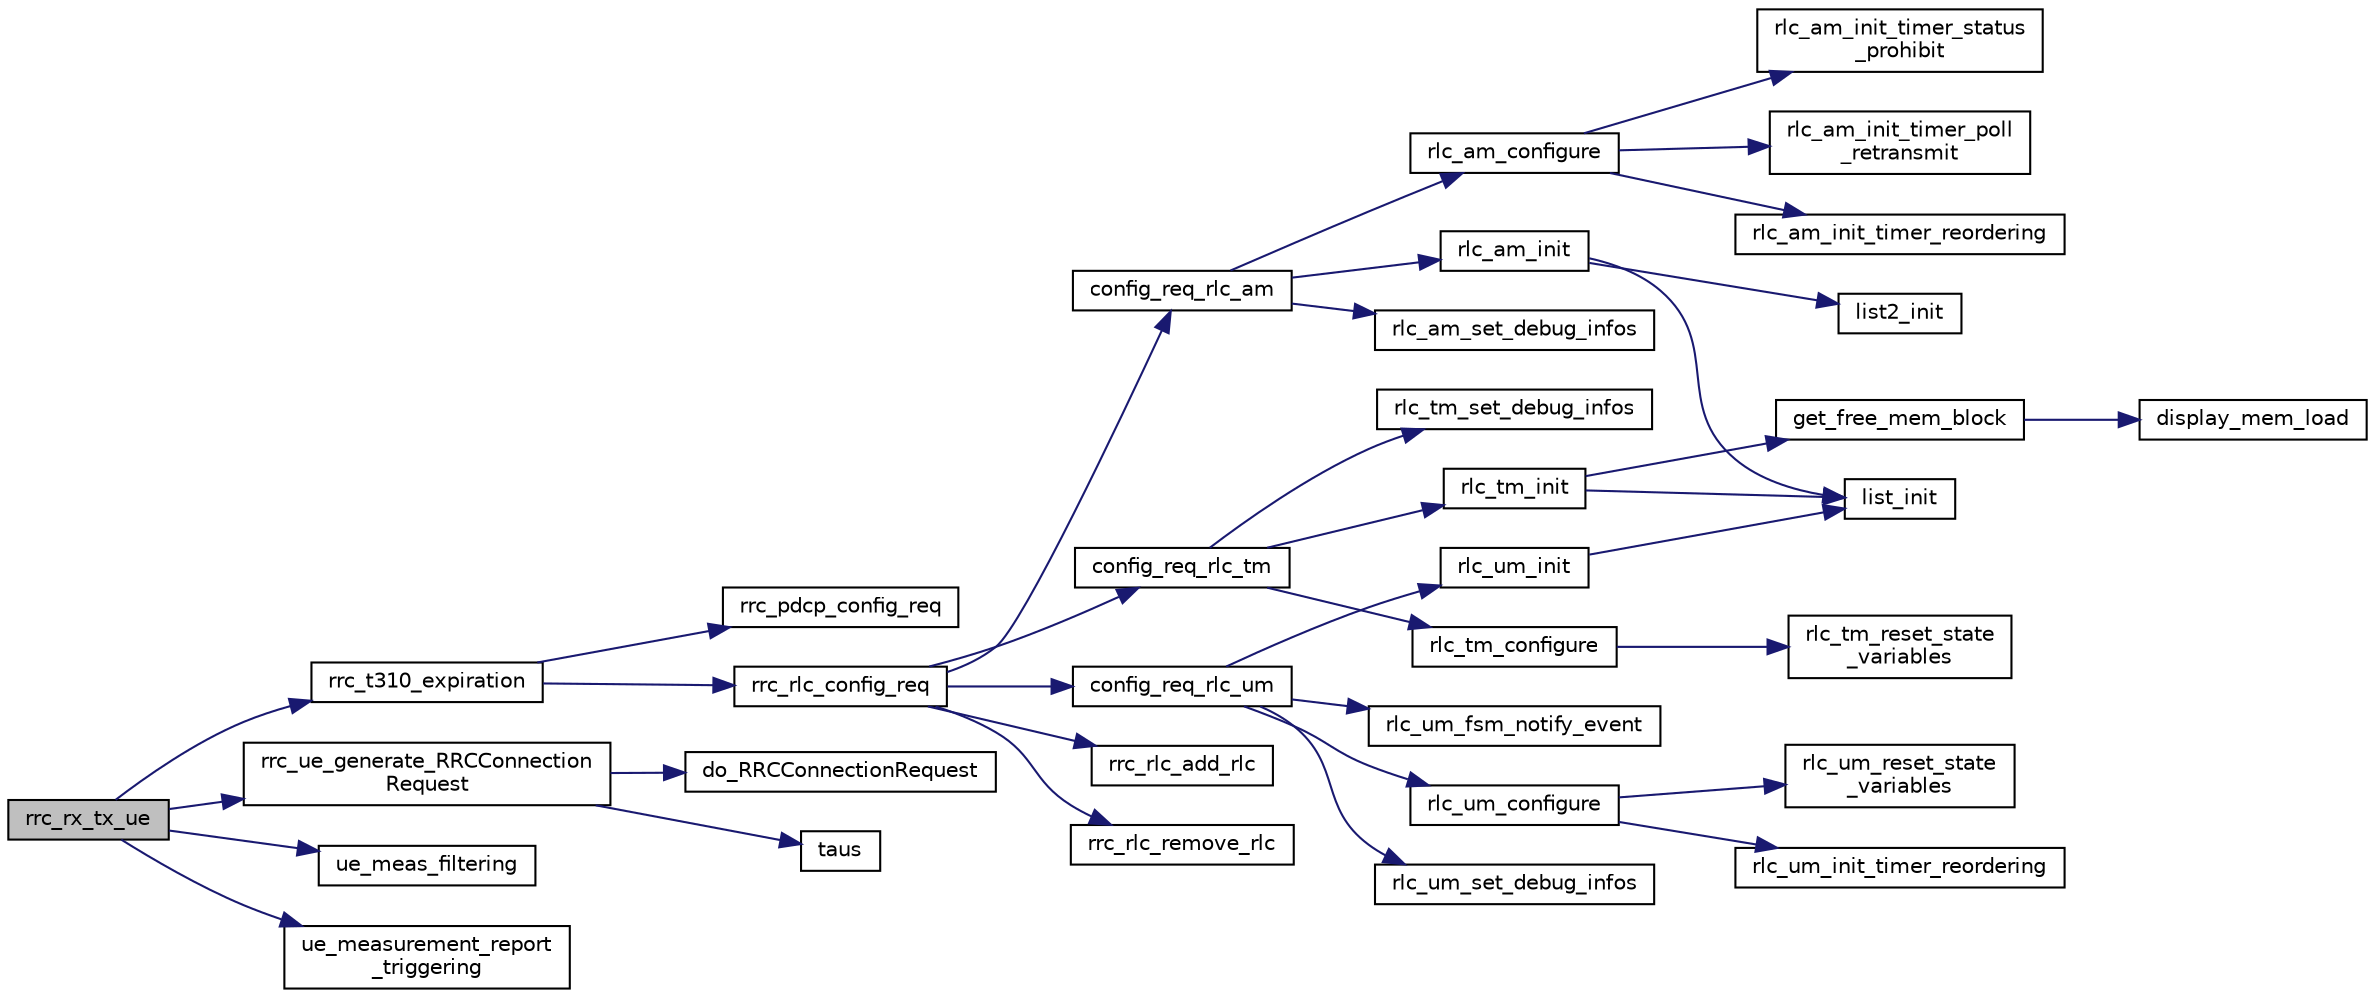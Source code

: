 digraph "rrc_rx_tx_ue"
{
 // LATEX_PDF_SIZE
  edge [fontname="Helvetica",fontsize="10",labelfontname="Helvetica",labelfontsize="10"];
  node [fontname="Helvetica",fontsize="10",shape=record];
  rankdir="LR";
  Node1 [label="rrc_rx_tx_ue",height=0.2,width=0.4,color="black", fillcolor="grey75", style="filled", fontcolor="black",tooltip="Function to update timers every subframe. For UE it updates T300,T304 and T310."];
  Node1 -> Node2 [color="midnightblue",fontsize="10",style="solid",fontname="Helvetica"];
  Node2 [label="rrc_t310_expiration",height=0.2,width=0.4,color="black", fillcolor="white", style="filled",URL="$rrc__UE_8c.html#a9ecc75d588812916b83162b643543c61",tooltip=" "];
  Node2 -> Node3 [color="midnightblue",fontsize="10",style="solid",fontname="Helvetica"];
  Node3 [label="rrc_pdcp_config_req",height=0.2,width=0.4,color="black", fillcolor="white", style="filled",URL="$group____pdcp.html#gad2564760b77425466b32c48b31a55657",tooltip=" "];
  Node2 -> Node4 [color="midnightblue",fontsize="10",style="solid",fontname="Helvetica"];
  Node4 [label="rrc_rlc_config_req",height=0.2,width=0.4,color="black", fillcolor="white", style="filled",URL="$group__em.html#ga2f494a81a809addcf8dd3fd74998fd62",tooltip="Function for RRC to configure a Radio Bearer."];
  Node4 -> Node5 [color="midnightblue",fontsize="10",style="solid",fontname="Helvetica"];
  Node5 [label="config_req_rlc_am",height=0.2,width=0.4,color="black", fillcolor="white", style="filled",URL="$group__em.html#gac39c7730fe681090aea4ba28f6e4431c",tooltip=" "];
  Node5 -> Node6 [color="midnightblue",fontsize="10",style="solid",fontname="Helvetica"];
  Node6 [label="rlc_am_configure",height=0.2,width=0.4,color="black", fillcolor="white", style="filled",URL="$group__em.html#gaf3b2cd84a936c90b896acba714d37f76",tooltip="Set RLC AM protocol parameters."];
  Node6 -> Node7 [color="midnightblue",fontsize="10",style="solid",fontname="Helvetica"];
  Node7 [label="rlc_am_init_timer_poll\l_retransmit",height=0.2,width=0.4,color="black", fillcolor="white", style="filled",URL="$group__em.html#gac07157a49820c01e5c4ed978d4655921",tooltip="Initialize the timer Poll-retransmit with RLC AM time-out config parameter."];
  Node6 -> Node8 [color="midnightblue",fontsize="10",style="solid",fontname="Helvetica"];
  Node8 [label="rlc_am_init_timer_reordering",height=0.2,width=0.4,color="black", fillcolor="white", style="filled",URL="$group__em.html#gad51249713b656cd4ff24741477a28695",tooltip="Initialize the timer reordering with RLC AM time-out config parameter."];
  Node6 -> Node9 [color="midnightblue",fontsize="10",style="solid",fontname="Helvetica"];
  Node9 [label="rlc_am_init_timer_status\l_prohibit",height=0.2,width=0.4,color="black", fillcolor="white", style="filled",URL="$group__em.html#gac16129a33196b1d10441cdc26f90a458",tooltip="Initialize the timer status-prohibit with RLC AM time-out config parameter."];
  Node5 -> Node10 [color="midnightblue",fontsize="10",style="solid",fontname="Helvetica"];
  Node10 [label="rlc_am_init",height=0.2,width=0.4,color="black", fillcolor="white", style="filled",URL="$group__em.html#ga5d6bf9b1b85f9335929bda3867cde24c",tooltip="Initialize the RLC AM protocol instance, reset variables, allocate buffers, lists,..."];
  Node10 -> Node11 [color="midnightblue",fontsize="10",style="solid",fontname="Helvetica"];
  Node11 [label="list2_init",height=0.2,width=0.4,color="black", fillcolor="white", style="filled",URL="$list_8h.html#a2541783413dfb9abad3e67c9e425b99b",tooltip=" "];
  Node10 -> Node12 [color="midnightblue",fontsize="10",style="solid",fontname="Helvetica"];
  Node12 [label="list_init",height=0.2,width=0.4,color="black", fillcolor="white", style="filled",URL="$list_8c.html#a896782f4f794d085242b80e09bbc91dd",tooltip=" "];
  Node5 -> Node13 [color="midnightblue",fontsize="10",style="solid",fontname="Helvetica"];
  Node13 [label="rlc_am_set_debug_infos",height=0.2,width=0.4,color="black", fillcolor="white", style="filled",URL="$group__em.html#ga7af095809b3110182b4beebe5c865a6e",tooltip=" "];
  Node4 -> Node14 [color="midnightblue",fontsize="10",style="solid",fontname="Helvetica"];
  Node14 [label="config_req_rlc_tm",height=0.2,width=0.4,color="black", fillcolor="white", style="filled",URL="$group__em.html#gad3eefb3e30ad80e455bae2057ac222a2",tooltip=" "];
  Node14 -> Node15 [color="midnightblue",fontsize="10",style="solid",fontname="Helvetica"];
  Node15 [label="rlc_tm_configure",height=0.2,width=0.4,color="black", fillcolor="white", style="filled",URL="$group__em.html#ga6549984f8a95798b30b05bdb89c2287d",tooltip="Configure RLC TM protocol parameters."];
  Node15 -> Node16 [color="midnightblue",fontsize="10",style="solid",fontname="Helvetica"];
  Node16 [label="rlc_tm_reset_state\l_variables",height=0.2,width=0.4,color="black", fillcolor="white", style="filled",URL="$rlc__tm__init_8c.html#a6ccb4967a5e5fb611530d7161fa2b8f7",tooltip=" "];
  Node14 -> Node17 [color="midnightblue",fontsize="10",style="solid",fontname="Helvetica"];
  Node17 [label="rlc_tm_init",height=0.2,width=0.4,color="black", fillcolor="white", style="filled",URL="$group__em.html#ga352e09f8ba5d06b185f329ead794f547",tooltip="Initialize a RLC TM protocol instance, initialize all variables, lists, allocate buffers for making t..."];
  Node17 -> Node18 [color="midnightblue",fontsize="10",style="solid",fontname="Helvetica"];
  Node18 [label="get_free_mem_block",height=0.2,width=0.4,color="black", fillcolor="white", style="filled",URL="$mem__block_8c.html#aa6649c5f31ce28f70a1a7352eb41de46",tooltip=" "];
  Node18 -> Node19 [color="midnightblue",fontsize="10",style="solid",fontname="Helvetica"];
  Node19 [label="display_mem_load",height=0.2,width=0.4,color="black", fillcolor="white", style="filled",URL="$mem__block_8c.html#aad2e600dac4df19ae63b1efe29405f59",tooltip=" "];
  Node17 -> Node12 [color="midnightblue",fontsize="10",style="solid",fontname="Helvetica"];
  Node14 -> Node20 [color="midnightblue",fontsize="10",style="solid",fontname="Helvetica"];
  Node20 [label="rlc_tm_set_debug_infos",height=0.2,width=0.4,color="black", fillcolor="white", style="filled",URL="$group__em.html#gaabcec755feb3f6cc9785012785102348",tooltip=" "];
  Node4 -> Node21 [color="midnightblue",fontsize="10",style="solid",fontname="Helvetica"];
  Node21 [label="config_req_rlc_um",height=0.2,width=0.4,color="black", fillcolor="white", style="filled",URL="$group__em.html#ga6f506d55f4814fec4b085f72ede99565",tooltip=" "];
  Node21 -> Node22 [color="midnightblue",fontsize="10",style="solid",fontname="Helvetica"];
  Node22 [label="rlc_um_configure",height=0.2,width=0.4,color="black", fillcolor="white", style="filled",URL="$group__em.html#ga600588620219751cec5679ba0e3127cd",tooltip="Configure RLC UM protocol parameters."];
  Node22 -> Node23 [color="midnightblue",fontsize="10",style="solid",fontname="Helvetica"];
  Node23 [label="rlc_um_init_timer_reordering",height=0.2,width=0.4,color="black", fillcolor="white", style="filled",URL="$group__em.html#ga9b22ed31ef856f3a02b9ecb0603e26b5",tooltip=" "];
  Node22 -> Node24 [color="midnightblue",fontsize="10",style="solid",fontname="Helvetica"];
  Node24 [label="rlc_um_reset_state\l_variables",height=0.2,width=0.4,color="black", fillcolor="white", style="filled",URL="$group__em.html#gaa3d2b5c100e55278a47b618852faf90a",tooltip="Reset protocol variables and state variables to initial values."];
  Node21 -> Node25 [color="midnightblue",fontsize="10",style="solid",fontname="Helvetica"];
  Node25 [label="rlc_um_fsm_notify_event",height=0.2,width=0.4,color="black", fillcolor="white", style="filled",URL="$group__em.html#ga75987c28c1fdfac4f3ba001013a4fc7b",tooltip="Send an event to the RLC UM finite state machine."];
  Node21 -> Node26 [color="midnightblue",fontsize="10",style="solid",fontname="Helvetica"];
  Node26 [label="rlc_um_init",height=0.2,width=0.4,color="black", fillcolor="white", style="filled",URL="$group__em.html#ga7fd7aa9bdcb97d6cb653350e6011e94c",tooltip="Initialize a RLC UM protocol instance, initialize all variables, lists, allocate buffers for making t..."];
  Node26 -> Node12 [color="midnightblue",fontsize="10",style="solid",fontname="Helvetica"];
  Node21 -> Node27 [color="midnightblue",fontsize="10",style="solid",fontname="Helvetica"];
  Node27 [label="rlc_um_set_debug_infos",height=0.2,width=0.4,color="black", fillcolor="white", style="filled",URL="$group__em.html#gace9032f18521f8b89f56b0d054d7ed65",tooltip=" "];
  Node4 -> Node28 [color="midnightblue",fontsize="10",style="solid",fontname="Helvetica"];
  Node28 [label="rrc_rlc_add_rlc",height=0.2,width=0.4,color="black", fillcolor="white", style="filled",URL="$group__em.html#gaae8324006fc26e060416197b745d82d2",tooltip=" "];
  Node4 -> Node29 [color="midnightblue",fontsize="10",style="solid",fontname="Helvetica"];
  Node29 [label="rrc_rlc_remove_rlc",height=0.2,width=0.4,color="black", fillcolor="white", style="filled",URL="$group__em.html#ga4ddb06375ccc51dd862170704bd96085",tooltip="Remove a RLC protocol instance from a radio bearer."];
  Node1 -> Node30 [color="midnightblue",fontsize="10",style="solid",fontname="Helvetica"];
  Node30 [label="rrc_ue_generate_RRCConnection\lRequest",height=0.2,width=0.4,color="black", fillcolor="white", style="filled",URL="$group____rrc.html#gace4ab13bc2a89ee15d1f405d0eb24726",tooltip="Generate/Encodes RRCConnnectionRequest message at UE."];
  Node30 -> Node31 [color="midnightblue",fontsize="10",style="solid",fontname="Helvetica"];
  Node31 [label="do_RRCConnectionRequest",height=0.2,width=0.4,color="black", fillcolor="white", style="filled",URL="$asn1__msg_8c.html#a7839aa53c42dbcf93061c1b248dd43cf",tooltip="Generate an RRCConnectionRequest UL-CCCH-Message (UE) based on random string or S-TMSI...."];
  Node30 -> Node32 [color="midnightblue",fontsize="10",style="solid",fontname="Helvetica"];
  Node32 [label="taus",height=0.2,width=0.4,color="black", fillcolor="white", style="filled",URL="$oml_8h.html#a362f00415eaebca7255f9c4d08bd9fd6",tooltip="compute random number"];
  Node1 -> Node33 [color="midnightblue",fontsize="10",style="solid",fontname="Helvetica"];
  Node33 [label="ue_meas_filtering",height=0.2,width=0.4,color="black", fillcolor="white", style="filled",URL="$group____rrc.html#ga1bf08647a7d8ba856731ac7528c75cc8",tooltip=" "];
  Node1 -> Node34 [color="midnightblue",fontsize="10",style="solid",fontname="Helvetica"];
  Node34 [label="ue_measurement_report\l_triggering",height=0.2,width=0.4,color="black", fillcolor="white", style="filled",URL="$group____rrc.html#gad34031d1c707247d2436ded4fecbb9c0",tooltip=" "];
}
